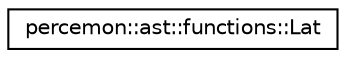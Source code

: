 digraph "Graphical Class Hierarchy"
{
 // LATEX_PDF_SIZE
  edge [fontname="Helvetica",fontsize="10",labelfontname="Helvetica",labelfontsize="10"];
  node [fontname="Helvetica",fontsize="10",shape=record];
  rankdir="LR";
  Node0 [label="percemon::ast::functions::Lat",height=0.2,width=0.4,color="black", fillcolor="white", style="filled",URL="$structpercemon_1_1ast_1_1functions_1_1Lat.html",tooltip=" "];
}

